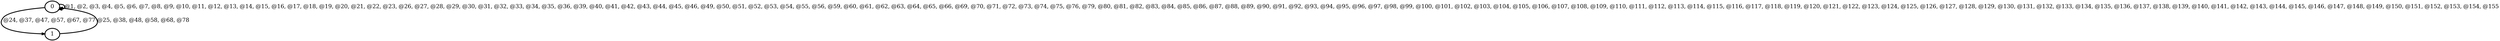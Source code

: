 digraph G {
        node [style=rounded, penwidth=3, fontsize=20, shape=oval];
        "0" -> "0" [label="@1, @2, @3, @4, @5, @6, @7, @8, @9, @10, @11, @12, @13, @14, @15, @16, @17, @18, @19, @20, @21, @22, @23, @26, @27, @28, @29, @30, @31, @32, @33, @34, @35, @36, @39, @40, @41, @42, @43, @44, @45, @46, @49, @50, @51, @52, @53, @54, @55, @56, @59, @60, @61, @62, @63, @64, @65, @66, @69, @70, @71, @72, @73, @74, @75, @76, @79, @80, @81, @82, @83, @84, @85, @86, @87, @88, @89, @90, @91, @92, @93, @94, @95, @96, @97, @98, @99, @100, @101, @102, @103, @104, @105, @106, @107, @108, @109, @110, @111, @112, @113, @114, @115, @116, @117, @118, @119, @120, @121, @122, @123, @124, @125, @126, @127, @128, @129, @130, @131, @132, @133, @134, @135, @136, @137, @138, @139, @140, @141, @142, @143, @144, @145, @146, @147, @148, @149, @150, @151, @152, @153, @154, @155", color=black,arrowsize=1,style=bold,penwidth=3,fontsize=20];
"0" -> "1" [label="@24, @37, @47, @57, @67, @77", color=black,arrowsize=1,style=bold,penwidth=3,fontsize=20];
"1" -> "0" [label="@25, @38, @48, @58, @68, @78", color=black,arrowsize=1,style=bold,penwidth=3,fontsize=20];
}

